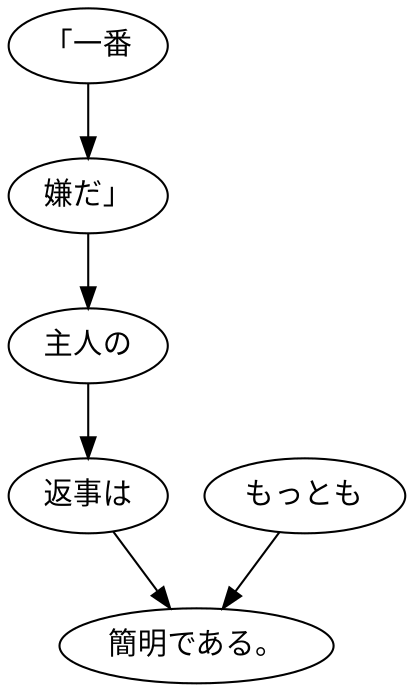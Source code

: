 digraph graph3107 {
	node0 [label="「一番"];
	node1 [label="嫌だ」"];
	node2 [label="主人の"];
	node3 [label="返事は"];
	node4 [label="もっとも"];
	node5 [label="簡明である。"];
	node0 -> node1;
	node1 -> node2;
	node2 -> node3;
	node3 -> node5;
	node4 -> node5;
}

